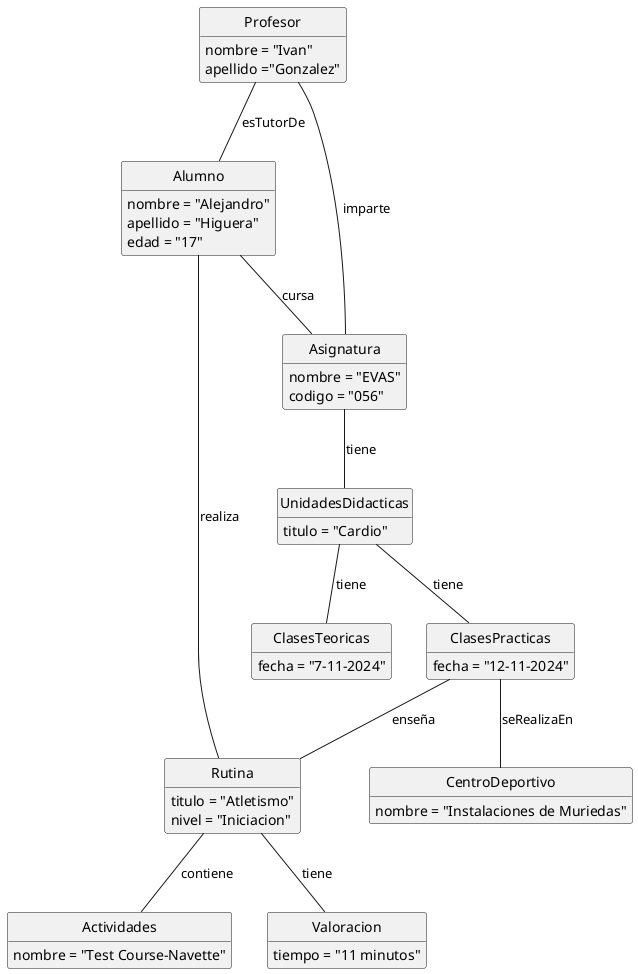 @startuml evas

hide circle
hide empty members

class Profesor {
    nombre = "Ivan"
    apellido ="Gonzalez"
}

class Alumno {
    nombre = "Alejandro"
    apellido = "Higuera"
    edad = "17"
}

class Asignatura {
    nombre = "EVAS"
    codigo = "056"
}

class UnidadesDidacticas {
    titulo = "Cardio"
}

class ClasesPracticas {
    fecha = "12-11-2024"
}

class ClasesTeoricas {
    fecha = "7-11-2024"
}

class CentroDeportivo {
    nombre = "Instalaciones de Muriedas"
}

class Rutina {
    titulo = "Atletismo"
    nivel = "Iniciacion"
}

class Actividades {
    nombre = "Test Course-Navette"
}

class Valoracion {
    tiempo = "11 minutos"
}


Profesor -- Alumno : esTutorDe
Profesor -- Asignatura : imparte
Asignatura -- UnidadesDidacticas : tiene
UnidadesDidacticas -- ClasesPracticas : tiene
UnidadesDidacticas -- ClasesTeoricas : tiene
Alumno -- Asignatura : cursa
ClasesPracticas -- CentroDeportivo : seRealizaEn
ClasesPracticas -- Rutina : enseña
Rutina -- Actividades : contiene
Rutina -- Valoracion: tiene
Alumno -- Rutina: realiza

@enduml

